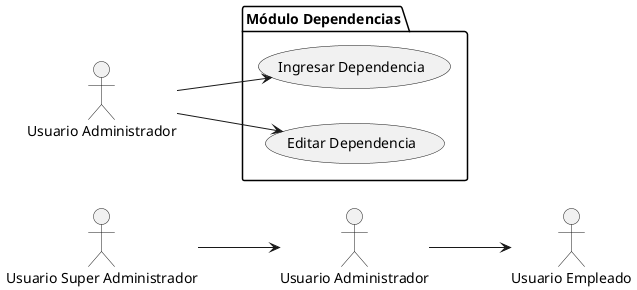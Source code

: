 @startuml "CU - 3 - Gestión de Dependencias - Administrador"

left to right direction

/' === Sección de jerarquias === '/
actor "Usuario Super Administrador" as sadmin1
actor "Usuario Administrador" as admin1
actor "Usuario Empleado" as user1
sadmin1 --> admin1
admin1 --> user1

/' === Sección de actores === '/
actor "Usuario Administrador" as admin

/' === Sección de elementos === '/
package "Módulo Dependencias" {
    usecase "Ingresar Dependencia" as dep_create
    usecase "Editar Dependencia" as dep_edit
}

/' === Sección de Relaciones === '/
admin --> dep_create
admin --> dep_edit

@enduml
